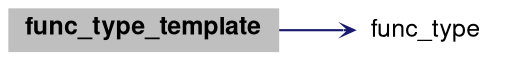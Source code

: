 digraph "func_type_template"
{
 // LATEX_PDF_SIZE
  bgcolor="transparent";
  edge [fontname="Helvetica,Arial,sans-serif",fontsize=15,labelfontsize=15 arrowhead=open arrowtail=open arrowsize=0.5];
  node [fontname="Helvetica,Arial,sans-serif",fontsize=15,fontsize=12 shape=plaintext];
  rankdir="LR";
  Node1 [label=<<b>func_type_template</b>>,height=0.2,width=0.4,color="black", fillcolor="grey75", style="filled", fontcolor="black",tooltip="Forwarding reference"];
  Node1 -> Node2 [color="midnightblue",style="solid"];
  Node2 [label="func_type",height=0.2,width=0.4,color="black",URL="$group__lang11.html#ga9592a69bceb833f1011e70b1fee4ef14",tooltip=" "];
}
